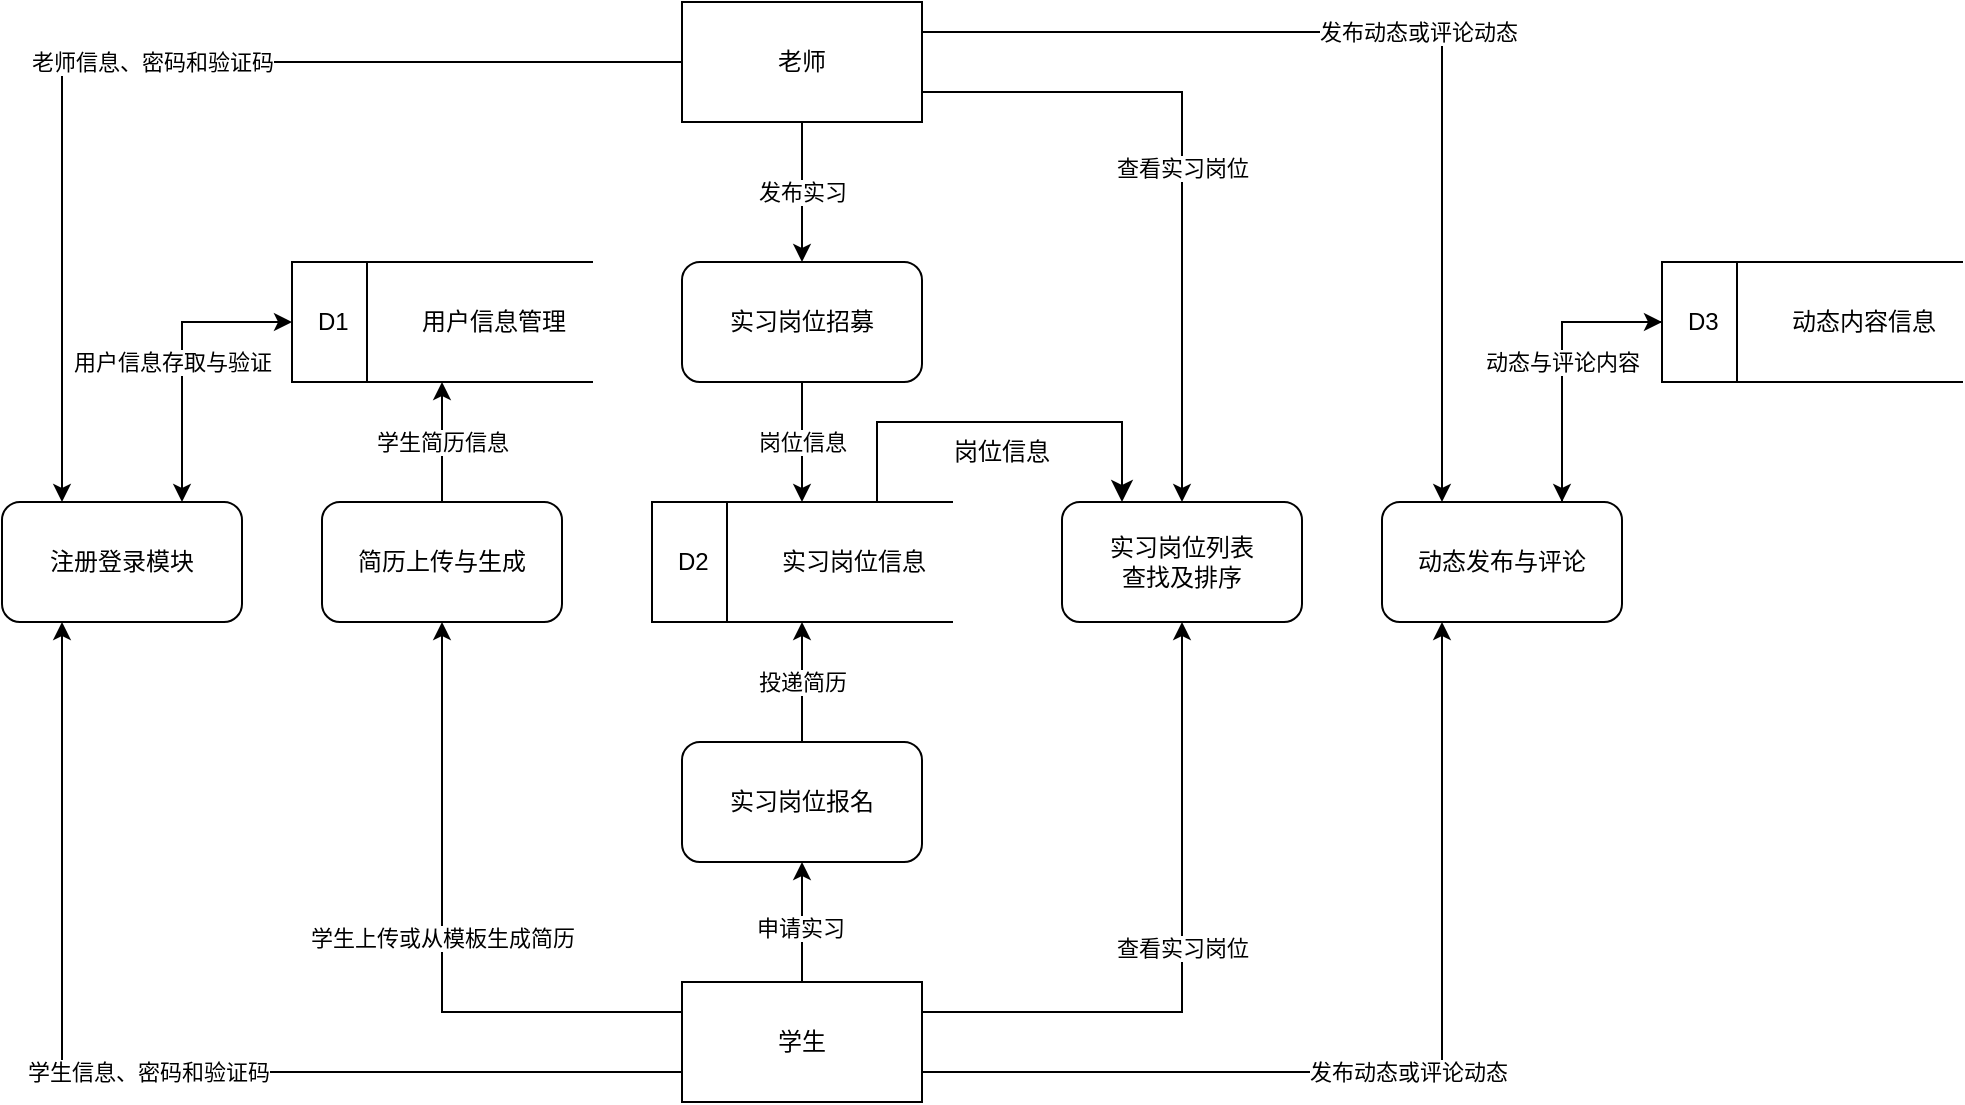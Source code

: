 <mxfile version="24.7.16">
  <diagram id="C5RBs43oDa-KdzZeNtuy" name="Page-1">
    <mxGraphModel dx="1954" dy="661" grid="1" gridSize="10" guides="1" tooltips="1" connect="1" arrows="1" fold="1" page="1" pageScale="1" pageWidth="827" pageHeight="1169" math="0" shadow="0">
      <root>
        <mxCell id="WIyWlLk6GJQsqaUBKTNV-0" />
        <mxCell id="WIyWlLk6GJQsqaUBKTNV-1" parent="WIyWlLk6GJQsqaUBKTNV-0" />
        <mxCell id="bmw_D08H3H_oYzfpfky7-111" value="" style="edgeStyle=elbowEdgeStyle;elbow=vertical;endArrow=classic;html=1;curved=0;rounded=0;endSize=8;startSize=8;entryX=0.25;entryY=0;entryDx=0;entryDy=0;exitX=0.75;exitY=0;exitDx=0;exitDy=0;" edge="1" parent="WIyWlLk6GJQsqaUBKTNV-1" source="bmw_D08H3H_oYzfpfky7-7" target="bmw_D08H3H_oYzfpfky7-100">
          <mxGeometry width="50" height="50" relative="1" as="geometry">
            <mxPoint x="70" y="500" as="sourcePoint" />
            <mxPoint x="150" y="360" as="targetPoint" />
            <Array as="points">
              <mxPoint x="70" y="350" />
            </Array>
          </mxGeometry>
        </mxCell>
        <mxCell id="bmw_D08H3H_oYzfpfky7-0" value="学生" style="rounded=0;whiteSpace=wrap;html=1;" vertex="1" parent="WIyWlLk6GJQsqaUBKTNV-1">
          <mxGeometry x="-90" y="630" width="120" height="60" as="geometry" />
        </mxCell>
        <mxCell id="bmw_D08H3H_oYzfpfky7-1" value="老师" style="rounded=0;whiteSpace=wrap;html=1;" vertex="1" parent="WIyWlLk6GJQsqaUBKTNV-1">
          <mxGeometry x="-90" y="140" width="120" height="60" as="geometry" />
        </mxCell>
        <mxCell id="bmw_D08H3H_oYzfpfky7-4" value="实习岗位招募" style="rounded=1;whiteSpace=wrap;html=1;" vertex="1" parent="WIyWlLk6GJQsqaUBKTNV-1">
          <mxGeometry x="-90" y="270" width="120" height="60" as="geometry" />
        </mxCell>
        <mxCell id="bmw_D08H3H_oYzfpfky7-12" value="" style="group" vertex="1" connectable="0" parent="WIyWlLk6GJQsqaUBKTNV-1">
          <mxGeometry x="-100" y="390" width="150" height="60" as="geometry" />
        </mxCell>
        <mxCell id="bmw_D08H3H_oYzfpfky7-7" value="D2&amp;nbsp; &amp;nbsp; &amp;nbsp; &amp;nbsp; &amp;nbsp; &amp;nbsp;实习岗位信息" style="shape=partialRectangle;whiteSpace=wrap;html=1;left=0;right=0;fillColor=none;movable=1;resizable=1;rotatable=1;deletable=1;editable=1;locked=0;connectable=1;" vertex="1" parent="bmw_D08H3H_oYzfpfky7-12">
          <mxGeometry x="-5" width="150" height="60" as="geometry" />
        </mxCell>
        <mxCell id="bmw_D08H3H_oYzfpfky7-9" value="" style="endArrow=none;html=1;rounded=0;entryX=0;entryY=0;entryDx=0;entryDy=0;exitX=0;exitY=1;exitDx=0;exitDy=0;movable=0;resizable=0;rotatable=0;deletable=0;editable=0;locked=1;connectable=0;" edge="1" parent="bmw_D08H3H_oYzfpfky7-12" source="bmw_D08H3H_oYzfpfky7-7" target="bmw_D08H3H_oYzfpfky7-7">
          <mxGeometry width="50" height="50" relative="1" as="geometry">
            <mxPoint x="50" y="210" as="sourcePoint" />
            <mxPoint x="100" y="160" as="targetPoint" />
          </mxGeometry>
        </mxCell>
        <mxCell id="bmw_D08H3H_oYzfpfky7-10" value="" style="endArrow=none;html=1;rounded=0;entryX=0.25;entryY=0;entryDx=0;entryDy=0;exitX=0.25;exitY=1;exitDx=0;exitDy=0;movable=0;resizable=0;rotatable=0;deletable=0;editable=0;locked=1;connectable=0;" edge="1" parent="bmw_D08H3H_oYzfpfky7-12" source="bmw_D08H3H_oYzfpfky7-7" target="bmw_D08H3H_oYzfpfky7-7">
          <mxGeometry width="50" height="50" relative="1" as="geometry">
            <mxPoint x="50" y="210" as="sourcePoint" />
            <mxPoint x="100" y="160" as="targetPoint" />
          </mxGeometry>
        </mxCell>
        <mxCell id="bmw_D08H3H_oYzfpfky7-14" value="实习岗位报名" style="rounded=1;whiteSpace=wrap;html=1;" vertex="1" parent="WIyWlLk6GJQsqaUBKTNV-1">
          <mxGeometry x="-90" y="510" width="120" height="60" as="geometry" />
        </mxCell>
        <mxCell id="bmw_D08H3H_oYzfpfky7-32" value="" style="endArrow=classic;html=1;rounded=0;exitX=0.5;exitY=1;exitDx=0;exitDy=0;entryX=0.5;entryY=0;entryDx=0;entryDy=0;" edge="1" parent="WIyWlLk6GJQsqaUBKTNV-1" source="bmw_D08H3H_oYzfpfky7-1" target="bmw_D08H3H_oYzfpfky7-4">
          <mxGeometry relative="1" as="geometry">
            <mxPoint x="175" y="530" as="sourcePoint" />
            <mxPoint x="275" y="530" as="targetPoint" />
          </mxGeometry>
        </mxCell>
        <mxCell id="bmw_D08H3H_oYzfpfky7-33" value="发布实习" style="edgeLabel;resizable=0;html=1;;align=center;verticalAlign=middle;" connectable="0" vertex="1" parent="bmw_D08H3H_oYzfpfky7-32">
          <mxGeometry relative="1" as="geometry" />
        </mxCell>
        <mxCell id="bmw_D08H3H_oYzfpfky7-36" value="" style="endArrow=classic;html=1;rounded=0;exitX=0.5;exitY=1;exitDx=0;exitDy=0;entryX=0.5;entryY=0;entryDx=0;entryDy=0;" edge="1" parent="WIyWlLk6GJQsqaUBKTNV-1" source="bmw_D08H3H_oYzfpfky7-4" target="bmw_D08H3H_oYzfpfky7-7">
          <mxGeometry relative="1" as="geometry">
            <mxPoint x="180" y="320" as="sourcePoint" />
            <mxPoint x="280" y="320" as="targetPoint" />
          </mxGeometry>
        </mxCell>
        <mxCell id="bmw_D08H3H_oYzfpfky7-37" value="岗位信息" style="edgeLabel;resizable=0;html=1;;align=center;verticalAlign=middle;" connectable="0" vertex="1" parent="bmw_D08H3H_oYzfpfky7-36">
          <mxGeometry relative="1" as="geometry" />
        </mxCell>
        <mxCell id="bmw_D08H3H_oYzfpfky7-40" value="" style="endArrow=classic;html=1;rounded=0;exitX=0.5;exitY=0;exitDx=0;exitDy=0;entryX=0.5;entryY=1;entryDx=0;entryDy=0;" edge="1" parent="WIyWlLk6GJQsqaUBKTNV-1" source="bmw_D08H3H_oYzfpfky7-14" target="bmw_D08H3H_oYzfpfky7-7">
          <mxGeometry relative="1" as="geometry">
            <mxPoint x="180" y="420" as="sourcePoint" />
            <mxPoint x="280" y="420" as="targetPoint" />
          </mxGeometry>
        </mxCell>
        <mxCell id="bmw_D08H3H_oYzfpfky7-41" value="投递简历" style="edgeLabel;resizable=0;html=1;;align=center;verticalAlign=middle;" connectable="0" vertex="1" parent="bmw_D08H3H_oYzfpfky7-40">
          <mxGeometry relative="1" as="geometry" />
        </mxCell>
        <mxCell id="bmw_D08H3H_oYzfpfky7-43" value="动态发布与评论" style="rounded=1;whiteSpace=wrap;html=1;" vertex="1" parent="WIyWlLk6GJQsqaUBKTNV-1">
          <mxGeometry x="260" y="390" width="120" height="60" as="geometry" />
        </mxCell>
        <mxCell id="bmw_D08H3H_oYzfpfky7-44" value="" style="group" vertex="1" connectable="0" parent="WIyWlLk6GJQsqaUBKTNV-1">
          <mxGeometry x="400" y="270" width="150" height="60" as="geometry" />
        </mxCell>
        <mxCell id="bmw_D08H3H_oYzfpfky7-45" value="D3&amp;nbsp; &amp;nbsp; &amp;nbsp; &amp;nbsp; &amp;nbsp; &amp;nbsp;动态内容信息" style="shape=partialRectangle;whiteSpace=wrap;html=1;left=0;right=0;fillColor=none;movable=1;resizable=1;rotatable=1;deletable=1;editable=1;locked=0;connectable=1;" vertex="1" parent="bmw_D08H3H_oYzfpfky7-44">
          <mxGeometry width="150" height="60" as="geometry" />
        </mxCell>
        <mxCell id="bmw_D08H3H_oYzfpfky7-46" value="" style="endArrow=none;html=1;rounded=0;entryX=0;entryY=0;entryDx=0;entryDy=0;exitX=0;exitY=1;exitDx=0;exitDy=0;movable=0;resizable=0;rotatable=0;deletable=0;editable=0;locked=1;connectable=0;" edge="1" parent="bmw_D08H3H_oYzfpfky7-44" source="bmw_D08H3H_oYzfpfky7-45" target="bmw_D08H3H_oYzfpfky7-45">
          <mxGeometry width="50" height="50" relative="1" as="geometry">
            <mxPoint x="50" y="210" as="sourcePoint" />
            <mxPoint x="100" y="160" as="targetPoint" />
          </mxGeometry>
        </mxCell>
        <mxCell id="bmw_D08H3H_oYzfpfky7-47" value="" style="endArrow=none;html=1;rounded=0;entryX=0.25;entryY=0;entryDx=0;entryDy=0;exitX=0.25;exitY=1;exitDx=0;exitDy=0;movable=0;resizable=0;rotatable=0;deletable=0;editable=0;locked=1;connectable=0;" edge="1" parent="bmw_D08H3H_oYzfpfky7-44" source="bmw_D08H3H_oYzfpfky7-45" target="bmw_D08H3H_oYzfpfky7-45">
          <mxGeometry width="50" height="50" relative="1" as="geometry">
            <mxPoint x="50" y="210" as="sourcePoint" />
            <mxPoint x="100" y="160" as="targetPoint" />
          </mxGeometry>
        </mxCell>
        <mxCell id="bmw_D08H3H_oYzfpfky7-52" value="" style="endArrow=classic;html=1;rounded=0;exitX=0;exitY=0.5;exitDx=0;exitDy=0;entryX=0.75;entryY=0;entryDx=0;entryDy=0;" edge="1" parent="WIyWlLk6GJQsqaUBKTNV-1" source="bmw_D08H3H_oYzfpfky7-45" target="bmw_D08H3H_oYzfpfky7-43">
          <mxGeometry width="50" height="50" relative="1" as="geometry">
            <mxPoint x="490" y="360" as="sourcePoint" />
            <mxPoint x="300" y="390" as="targetPoint" />
            <Array as="points">
              <mxPoint x="350" y="300" />
            </Array>
          </mxGeometry>
        </mxCell>
        <mxCell id="bmw_D08H3H_oYzfpfky7-50" value="" style="endArrow=classic;html=1;rounded=0;exitX=0.75;exitY=0;exitDx=0;exitDy=0;entryX=0;entryY=0.5;entryDx=0;entryDy=0;" edge="1" parent="WIyWlLk6GJQsqaUBKTNV-1" source="bmw_D08H3H_oYzfpfky7-43" target="bmw_D08H3H_oYzfpfky7-45">
          <mxGeometry relative="1" as="geometry">
            <mxPoint x="290" y="540" as="sourcePoint" />
            <mxPoint x="390" y="540" as="targetPoint" />
            <Array as="points">
              <mxPoint x="350" y="300" />
            </Array>
          </mxGeometry>
        </mxCell>
        <mxCell id="bmw_D08H3H_oYzfpfky7-51" value="动态与评论内容" style="edgeLabel;resizable=0;html=1;;align=center;verticalAlign=middle;" connectable="0" vertex="1" parent="bmw_D08H3H_oYzfpfky7-50">
          <mxGeometry relative="1" as="geometry" />
        </mxCell>
        <mxCell id="bmw_D08H3H_oYzfpfky7-66" value="" style="endArrow=classic;html=1;rounded=0;exitX=1;exitY=0.25;exitDx=0;exitDy=0;entryX=0.25;entryY=0;entryDx=0;entryDy=0;" edge="1" parent="WIyWlLk6GJQsqaUBKTNV-1" source="bmw_D08H3H_oYzfpfky7-1" target="bmw_D08H3H_oYzfpfky7-43">
          <mxGeometry relative="1" as="geometry">
            <mxPoint x="300" y="410" as="sourcePoint" />
            <mxPoint x="400" y="410" as="targetPoint" />
            <Array as="points">
              <mxPoint x="290" y="155" />
            </Array>
          </mxGeometry>
        </mxCell>
        <mxCell id="bmw_D08H3H_oYzfpfky7-67" value="发布动态或评论动态" style="edgeLabel;resizable=0;html=1;;align=center;verticalAlign=middle;" connectable="0" vertex="1" parent="bmw_D08H3H_oYzfpfky7-66">
          <mxGeometry relative="1" as="geometry" />
        </mxCell>
        <mxCell id="bmw_D08H3H_oYzfpfky7-68" value="" style="endArrow=classic;html=1;rounded=0;exitX=1;exitY=0.75;exitDx=0;exitDy=0;entryX=0.25;entryY=1;entryDx=0;entryDy=0;" edge="1" parent="WIyWlLk6GJQsqaUBKTNV-1" source="bmw_D08H3H_oYzfpfky7-0" target="bmw_D08H3H_oYzfpfky7-43">
          <mxGeometry relative="1" as="geometry">
            <mxPoint x="290" y="190" as="sourcePoint" />
            <mxPoint x="410" y="400" as="targetPoint" />
            <Array as="points">
              <mxPoint x="290" y="675" />
            </Array>
          </mxGeometry>
        </mxCell>
        <mxCell id="bmw_D08H3H_oYzfpfky7-69" value="发布动态或评论动态" style="edgeLabel;resizable=0;html=1;;align=center;verticalAlign=middle;" connectable="0" vertex="1" parent="bmw_D08H3H_oYzfpfky7-68">
          <mxGeometry relative="1" as="geometry" />
        </mxCell>
        <mxCell id="bmw_D08H3H_oYzfpfky7-70" value="注册登录模块" style="rounded=1;whiteSpace=wrap;html=1;" vertex="1" parent="WIyWlLk6GJQsqaUBKTNV-1">
          <mxGeometry x="-430" y="390" width="120" height="60" as="geometry" />
        </mxCell>
        <mxCell id="bmw_D08H3H_oYzfpfky7-71" value="" style="endArrow=classic;html=1;rounded=0;exitX=0;exitY=0.5;exitDx=0;exitDy=0;entryX=0.25;entryY=0;entryDx=0;entryDy=0;" edge="1" parent="WIyWlLk6GJQsqaUBKTNV-1" source="bmw_D08H3H_oYzfpfky7-1" target="bmw_D08H3H_oYzfpfky7-70">
          <mxGeometry relative="1" as="geometry">
            <mxPoint x="80" y="370" as="sourcePoint" />
            <mxPoint x="200" y="580" as="targetPoint" />
            <Array as="points">
              <mxPoint x="-400" y="170" />
            </Array>
          </mxGeometry>
        </mxCell>
        <mxCell id="bmw_D08H3H_oYzfpfky7-72" value="老师信息、密码和验证码" style="edgeLabel;resizable=0;html=1;;align=center;verticalAlign=middle;" connectable="0" vertex="1" parent="bmw_D08H3H_oYzfpfky7-71">
          <mxGeometry relative="1" as="geometry" />
        </mxCell>
        <mxCell id="bmw_D08H3H_oYzfpfky7-73" value="" style="group" vertex="1" connectable="0" parent="WIyWlLk6GJQsqaUBKTNV-1">
          <mxGeometry x="-285" y="270" width="150" height="60" as="geometry" />
        </mxCell>
        <mxCell id="bmw_D08H3H_oYzfpfky7-74" value="D1&amp;nbsp; &amp;nbsp; &amp;nbsp; &amp;nbsp; &amp;nbsp; &amp;nbsp;用户信息管理" style="shape=partialRectangle;whiteSpace=wrap;html=1;left=0;right=0;fillColor=none;movable=1;resizable=1;rotatable=1;deletable=1;editable=1;locked=0;connectable=1;" vertex="1" parent="bmw_D08H3H_oYzfpfky7-73">
          <mxGeometry width="150" height="60" as="geometry" />
        </mxCell>
        <mxCell id="bmw_D08H3H_oYzfpfky7-75" value="" style="endArrow=none;html=1;rounded=0;entryX=0;entryY=0;entryDx=0;entryDy=0;exitX=0;exitY=1;exitDx=0;exitDy=0;movable=0;resizable=0;rotatable=0;deletable=0;editable=0;locked=1;connectable=0;" edge="1" parent="bmw_D08H3H_oYzfpfky7-73" source="bmw_D08H3H_oYzfpfky7-74" target="bmw_D08H3H_oYzfpfky7-74">
          <mxGeometry width="50" height="50" relative="1" as="geometry">
            <mxPoint x="50" y="210" as="sourcePoint" />
            <mxPoint x="100" y="160" as="targetPoint" />
          </mxGeometry>
        </mxCell>
        <mxCell id="bmw_D08H3H_oYzfpfky7-76" value="" style="endArrow=none;html=1;rounded=0;entryX=0.25;entryY=0;entryDx=0;entryDy=0;exitX=0.25;exitY=1;exitDx=0;exitDy=0;movable=0;resizable=0;rotatable=0;deletable=0;editable=0;locked=1;connectable=0;" edge="1" parent="bmw_D08H3H_oYzfpfky7-73" source="bmw_D08H3H_oYzfpfky7-74" target="bmw_D08H3H_oYzfpfky7-74">
          <mxGeometry width="50" height="50" relative="1" as="geometry">
            <mxPoint x="50" y="210" as="sourcePoint" />
            <mxPoint x="100" y="160" as="targetPoint" />
          </mxGeometry>
        </mxCell>
        <mxCell id="bmw_D08H3H_oYzfpfky7-91" value="" style="endArrow=classic;startArrow=classic;html=1;rounded=0;exitX=0.75;exitY=0;exitDx=0;exitDy=0;entryX=0;entryY=0.5;entryDx=0;entryDy=0;" edge="1" parent="WIyWlLk6GJQsqaUBKTNV-1" source="bmw_D08H3H_oYzfpfky7-70" target="bmw_D08H3H_oYzfpfky7-74">
          <mxGeometry width="50" height="50" relative="1" as="geometry">
            <mxPoint x="-40" y="515" as="sourcePoint" />
            <mxPoint x="10" y="465" as="targetPoint" />
            <Array as="points">
              <mxPoint x="-340" y="300" />
            </Array>
          </mxGeometry>
        </mxCell>
        <mxCell id="bmw_D08H3H_oYzfpfky7-92" value="用户信息存取与验证" style="edgeLabel;html=1;align=center;verticalAlign=middle;resizable=0;points=[];" vertex="1" connectable="0" parent="bmw_D08H3H_oYzfpfky7-91">
          <mxGeometry x="0.038" y="5" relative="1" as="geometry">
            <mxPoint y="5" as="offset" />
          </mxGeometry>
        </mxCell>
        <mxCell id="bmw_D08H3H_oYzfpfky7-93" value="" style="endArrow=classic;html=1;rounded=0;exitX=0;exitY=0.75;exitDx=0;exitDy=0;entryX=0.25;entryY=1;entryDx=0;entryDy=0;" edge="1" parent="WIyWlLk6GJQsqaUBKTNV-1" source="bmw_D08H3H_oYzfpfky7-0" target="bmw_D08H3H_oYzfpfky7-70">
          <mxGeometry relative="1" as="geometry">
            <mxPoint x="-140" y="370" as="sourcePoint" />
            <mxPoint x="-20" y="580" as="targetPoint" />
            <Array as="points">
              <mxPoint x="-400" y="675" />
            </Array>
          </mxGeometry>
        </mxCell>
        <mxCell id="bmw_D08H3H_oYzfpfky7-94" value="学生信息、密码和验证码" style="edgeLabel;resizable=0;html=1;;align=center;verticalAlign=middle;" connectable="0" vertex="1" parent="bmw_D08H3H_oYzfpfky7-93">
          <mxGeometry relative="1" as="geometry" />
        </mxCell>
        <mxCell id="bmw_D08H3H_oYzfpfky7-95" value="简历上传与生成" style="rounded=1;whiteSpace=wrap;html=1;" vertex="1" parent="WIyWlLk6GJQsqaUBKTNV-1">
          <mxGeometry x="-270" y="390" width="120" height="60" as="geometry" />
        </mxCell>
        <mxCell id="bmw_D08H3H_oYzfpfky7-96" value="" style="endArrow=classic;html=1;rounded=0;exitX=0;exitY=0.25;exitDx=0;exitDy=0;entryX=0.5;entryY=1;entryDx=0;entryDy=0;" edge="1" parent="WIyWlLk6GJQsqaUBKTNV-1" source="bmw_D08H3H_oYzfpfky7-0" target="bmw_D08H3H_oYzfpfky7-95">
          <mxGeometry relative="1" as="geometry">
            <mxPoint x="80" y="300" as="sourcePoint" />
            <mxPoint x="200" y="510" as="targetPoint" />
            <Array as="points">
              <mxPoint x="-210" y="645" />
            </Array>
          </mxGeometry>
        </mxCell>
        <mxCell id="bmw_D08H3H_oYzfpfky7-97" value="学生上传或从模板生成简历" style="edgeLabel;resizable=0;html=1;;align=center;verticalAlign=middle;" connectable="0" vertex="1" parent="bmw_D08H3H_oYzfpfky7-96">
          <mxGeometry relative="1" as="geometry" />
        </mxCell>
        <mxCell id="bmw_D08H3H_oYzfpfky7-98" value="" style="endArrow=classic;html=1;rounded=0;exitX=0.5;exitY=0;exitDx=0;exitDy=0;entryX=0.5;entryY=1;entryDx=0;entryDy=0;" edge="1" parent="WIyWlLk6GJQsqaUBKTNV-1" source="bmw_D08H3H_oYzfpfky7-95" target="bmw_D08H3H_oYzfpfky7-74">
          <mxGeometry relative="1" as="geometry">
            <mxPoint x="90" y="410" as="sourcePoint" />
            <mxPoint x="190" y="410" as="targetPoint" />
          </mxGeometry>
        </mxCell>
        <mxCell id="bmw_D08H3H_oYzfpfky7-99" value="学生简历信息" style="edgeLabel;resizable=0;html=1;;align=center;verticalAlign=middle;" connectable="0" vertex="1" parent="bmw_D08H3H_oYzfpfky7-98">
          <mxGeometry relative="1" as="geometry" />
        </mxCell>
        <mxCell id="bmw_D08H3H_oYzfpfky7-100" value="实习岗位列表&lt;div&gt;查找及排序&lt;/div&gt;" style="rounded=1;whiteSpace=wrap;html=1;" vertex="1" parent="WIyWlLk6GJQsqaUBKTNV-1">
          <mxGeometry x="100" y="390" width="120" height="60" as="geometry" />
        </mxCell>
        <mxCell id="bmw_D08H3H_oYzfpfky7-101" value="" style="endArrow=classic;html=1;rounded=0;exitX=0.5;exitY=0;exitDx=0;exitDy=0;entryX=0.5;entryY=1;entryDx=0;entryDy=0;" edge="1" parent="WIyWlLk6GJQsqaUBKTNV-1" source="bmw_D08H3H_oYzfpfky7-0" target="bmw_D08H3H_oYzfpfky7-14">
          <mxGeometry width="50" height="50" relative="1" as="geometry">
            <mxPoint x="110" y="430" as="sourcePoint" />
            <mxPoint x="160" y="380" as="targetPoint" />
          </mxGeometry>
        </mxCell>
        <mxCell id="bmw_D08H3H_oYzfpfky7-102" value="申请实习" style="edgeLabel;html=1;align=center;verticalAlign=middle;resizable=0;points=[];" vertex="1" connectable="0" parent="bmw_D08H3H_oYzfpfky7-101">
          <mxGeometry x="-0.1" y="1" relative="1" as="geometry">
            <mxPoint as="offset" />
          </mxGeometry>
        </mxCell>
        <mxCell id="bmw_D08H3H_oYzfpfky7-107" value="" style="endArrow=classic;html=1;rounded=0;exitX=1;exitY=0.25;exitDx=0;exitDy=0;entryX=0.5;entryY=1;entryDx=0;entryDy=0;" edge="1" parent="WIyWlLk6GJQsqaUBKTNV-1" source="bmw_D08H3H_oYzfpfky7-0" target="bmw_D08H3H_oYzfpfky7-100">
          <mxGeometry relative="1" as="geometry">
            <mxPoint x="70" y="280" as="sourcePoint" />
            <mxPoint x="190" y="490" as="targetPoint" />
            <Array as="points">
              <mxPoint x="160" y="645" />
            </Array>
          </mxGeometry>
        </mxCell>
        <mxCell id="bmw_D08H3H_oYzfpfky7-108" value="查看实习岗位" style="edgeLabel;resizable=0;html=1;;align=center;verticalAlign=middle;" connectable="0" vertex="1" parent="bmw_D08H3H_oYzfpfky7-107">
          <mxGeometry relative="1" as="geometry" />
        </mxCell>
        <mxCell id="bmw_D08H3H_oYzfpfky7-109" value="" style="endArrow=classic;html=1;rounded=0;exitX=1;exitY=0.75;exitDx=0;exitDy=0;entryX=0.5;entryY=0;entryDx=0;entryDy=0;" edge="1" parent="WIyWlLk6GJQsqaUBKTNV-1" source="bmw_D08H3H_oYzfpfky7-1" target="bmw_D08H3H_oYzfpfky7-100">
          <mxGeometry relative="1" as="geometry">
            <mxPoint x="40" y="655" as="sourcePoint" />
            <mxPoint x="170" y="460" as="targetPoint" />
            <Array as="points">
              <mxPoint x="160" y="185" />
            </Array>
          </mxGeometry>
        </mxCell>
        <mxCell id="bmw_D08H3H_oYzfpfky7-110" value="查看实习岗位" style="edgeLabel;resizable=0;html=1;;align=center;verticalAlign=middle;" connectable="0" vertex="1" parent="bmw_D08H3H_oYzfpfky7-109">
          <mxGeometry relative="1" as="geometry" />
        </mxCell>
        <mxCell id="bmw_D08H3H_oYzfpfky7-112" value="岗位信息" style="text;html=1;align=center;verticalAlign=middle;whiteSpace=wrap;rounded=0;" vertex="1" parent="WIyWlLk6GJQsqaUBKTNV-1">
          <mxGeometry x="40" y="350" width="60" height="30" as="geometry" />
        </mxCell>
      </root>
    </mxGraphModel>
  </diagram>
</mxfile>
